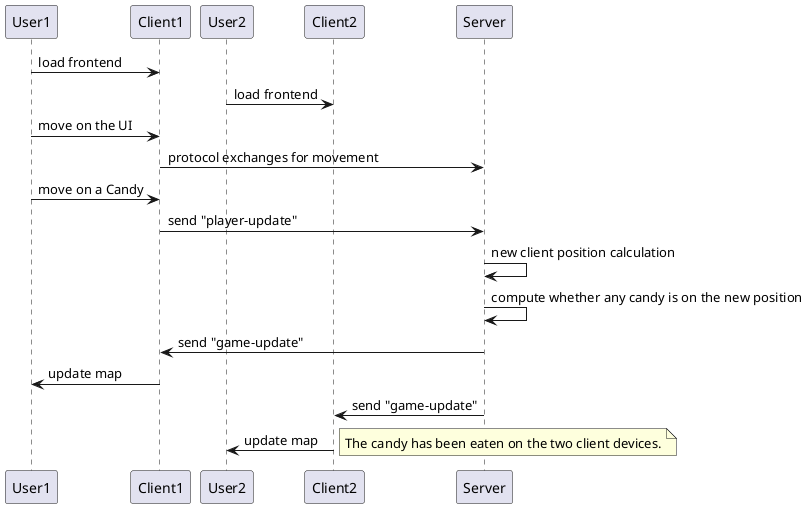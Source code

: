 @startuml capture_candy_sequence_diagram

User1 -> Client1: load frontend
User2 -> Client2: load frontend
User1 -> Client1: move on the UI
Client1 -> Server: protocol exchanges for movement
User1 -> Client1: move on a Candy
Client1 -> Server: send "player-update"
Server -> Server: new client position calculation
Server -> Server: compute whether any candy is on the new position
Server -> Client1: send "game-update"
Client1 -> User1: update map
Server -> Client2: send "game-update"
Client2 -> User2: update map
note right
    The candy has been eaten on the two client devices.
end note

@enduml